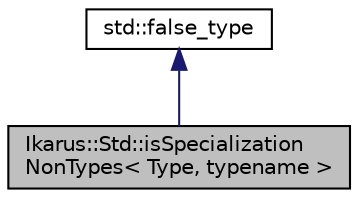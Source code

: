 digraph "Ikarus::Std::isSpecializationNonTypes&lt; Type, typename &gt;"
{
 // LATEX_PDF_SIZE
  edge [fontname="Helvetica",fontsize="10",labelfontname="Helvetica",labelfontsize="10"];
  node [fontname="Helvetica",fontsize="10",shape=record];
  Node1 [label="Ikarus::Std::isSpecialization\lNonTypes\< Type, typename \>",height=0.2,width=0.4,color="black", fillcolor="grey75", style="filled", fontcolor="black",tooltip=" "];
  Node2 -> Node1 [dir="back",color="midnightblue",fontsize="10",style="solid"];
  Node2 [label="std::false_type",height=0.2,width=0.4,color="black", fillcolor="white", style="filled",tooltip=" "];
}
